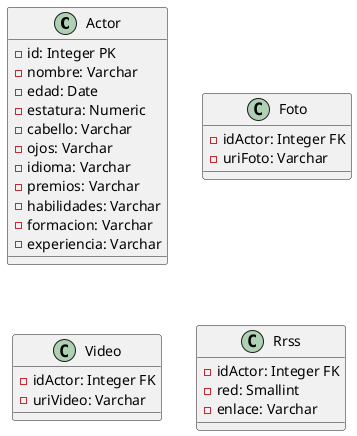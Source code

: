 @startuml

class Actor {
    - id: Integer PK
    - nombre: Varchar
    - edad: Date
    - estatura: Numeric
    - cabello: Varchar
    - ojos: Varchar
    - idioma: Varchar
    - premios: Varchar
    - habilidades: Varchar
    - formacion: Varchar
    - experiencia: Varchar
}

class Foto {
    - idActor: Integer FK
    - uriFoto: Varchar
}

class Video {
    - idActor: Integer FK
    - uriVideo: Varchar
}

class Rrss {
    - idActor: Integer FK
    - red: Smallint
    - enlace: Varchar
}
@enduml